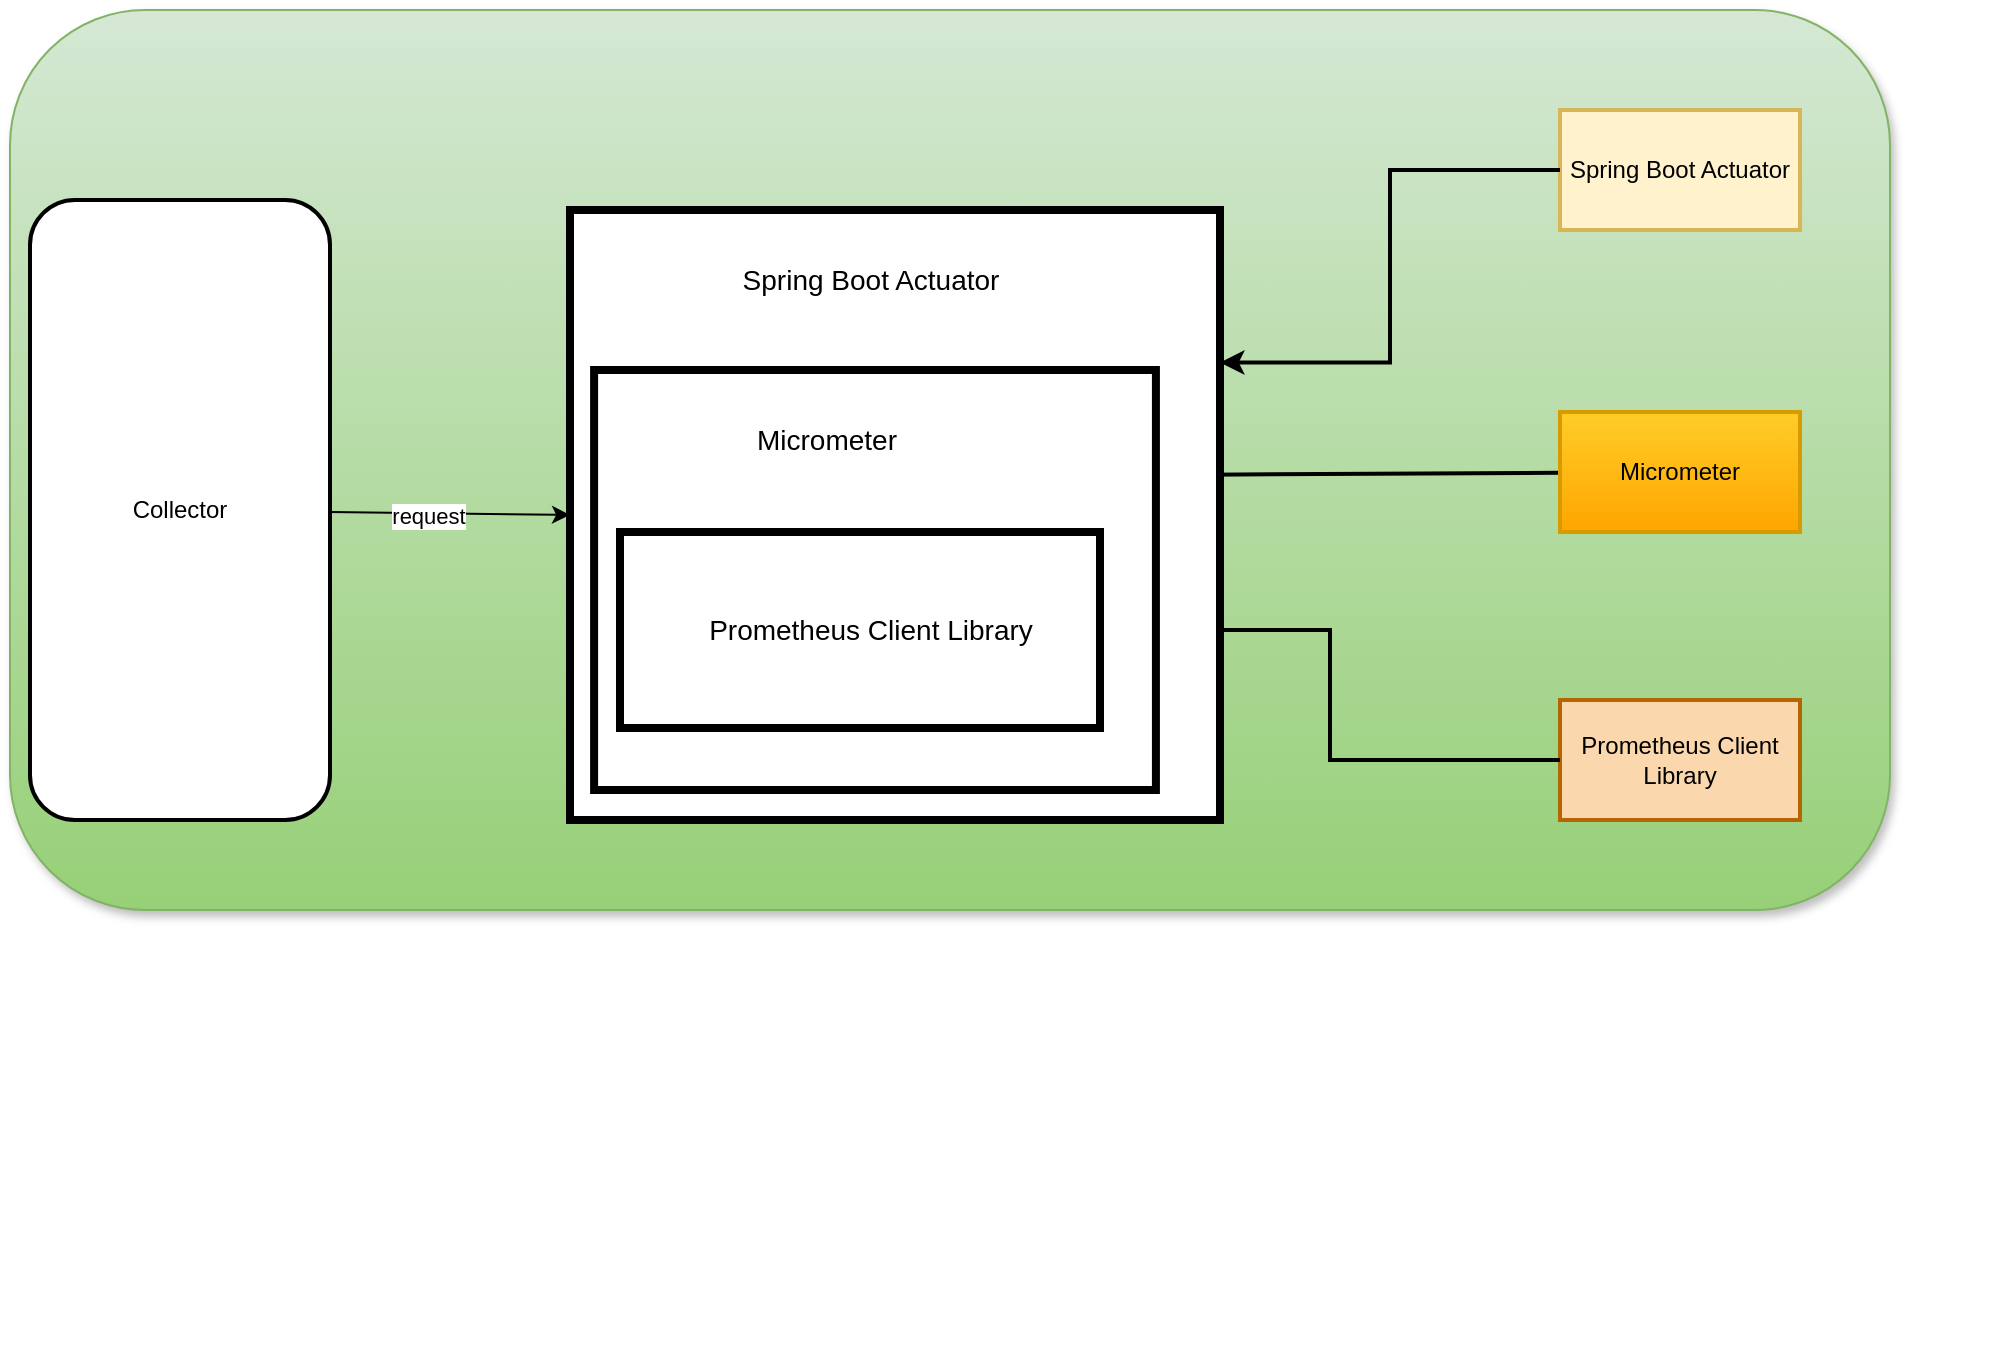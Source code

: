 <mxfile version="24.4.4" type="github">
  <diagram name="第 1 页" id="oehu3PluOj4CI8i6IwNQ">
    <mxGraphModel dx="1194" dy="765" grid="1" gridSize="10" guides="1" tooltips="1" connect="1" arrows="1" fold="1" page="1" pageScale="1" pageWidth="827" pageHeight="1169" math="0" shadow="0">
      <root>
        <mxCell id="0" />
        <mxCell id="1" parent="0" />
        <mxCell id="i_wJAvA_AS-A34rhZKak-19" value="" style="rounded=1;whiteSpace=wrap;html=1;fillColor=#d5e8d4;gradientColor=#97d077;strokeColor=#82b366;glass=0;shadow=1;perimeter=rhombusPerimeter;imageWidth=24;fillOpacity=100;noLabel=0;" vertex="1" parent="1">
          <mxGeometry x="10" y="20" width="940" height="450" as="geometry" />
        </mxCell>
        <mxCell id="i_wJAvA_AS-A34rhZKak-3" value="Spring Boot Actuator" style="rounded=0;whiteSpace=wrap;html=1;fillColor=#fff2cc;strokeColor=#d6b656;strokeWidth=2;" vertex="1" parent="1">
          <mxGeometry x="785" y="70" width="120" height="60" as="geometry" />
        </mxCell>
        <mxCell id="i_wJAvA_AS-A34rhZKak-36" style="rounded=0;orthogonalLoop=1;jettySize=auto;html=1;entryX=1;entryY=0.25;entryDx=0;entryDy=0;strokeWidth=2;" edge="1" parent="1" source="i_wJAvA_AS-A34rhZKak-4" target="i_wJAvA_AS-A34rhZKak-24">
          <mxGeometry relative="1" as="geometry" />
        </mxCell>
        <mxCell id="i_wJAvA_AS-A34rhZKak-4" value="Micrometer" style="rounded=0;whiteSpace=wrap;html=1;fillColor=#ffcd28;strokeColor=#d79b00;gradientColor=#ffa500;strokeWidth=2;" vertex="1" parent="1">
          <mxGeometry x="785" y="221" width="120" height="60" as="geometry" />
        </mxCell>
        <mxCell id="i_wJAvA_AS-A34rhZKak-5" value="Prometheus Client Library" style="rounded=0;whiteSpace=wrap;html=1;fillColor=#fad7ac;strokeColor=#b46504;strokeWidth=2;" vertex="1" parent="1">
          <mxGeometry x="785" y="365" width="120" height="60" as="geometry" />
        </mxCell>
        <mxCell id="i_wJAvA_AS-A34rhZKak-18" style="edgeStyle=orthogonalEdgeStyle;rounded=0;orthogonalLoop=1;jettySize=auto;html=1;entryX=1;entryY=0.25;entryDx=0;entryDy=0;strokeWidth=2;" edge="1" parent="1" source="i_wJAvA_AS-A34rhZKak-3" target="i_wJAvA_AS-A34rhZKak-22">
          <mxGeometry relative="1" as="geometry">
            <mxPoint x="595" y="90" as="targetPoint" />
          </mxGeometry>
        </mxCell>
        <mxCell id="i_wJAvA_AS-A34rhZKak-16" style="edgeStyle=orthogonalEdgeStyle;rounded=0;orthogonalLoop=1;jettySize=auto;html=1;entryX=1;entryY=0.5;entryDx=0;entryDy=0;strokeWidth=2;" edge="1" parent="1" source="i_wJAvA_AS-A34rhZKak-5" target="i_wJAvA_AS-A34rhZKak-25">
          <mxGeometry relative="1" as="geometry">
            <mxPoint x="435" y="300" as="targetPoint" />
          </mxGeometry>
        </mxCell>
        <mxCell id="i_wJAvA_AS-A34rhZKak-39" style="rounded=0;orthogonalLoop=1;jettySize=auto;html=1;entryX=0;entryY=0.5;entryDx=0;entryDy=0;" edge="1" parent="1" source="i_wJAvA_AS-A34rhZKak-37" target="i_wJAvA_AS-A34rhZKak-22">
          <mxGeometry relative="1" as="geometry" />
        </mxCell>
        <mxCell id="i_wJAvA_AS-A34rhZKak-40" value="request" style="edgeLabel;html=1;align=center;verticalAlign=middle;resizable=0;points=[];" vertex="1" connectable="0" parent="i_wJAvA_AS-A34rhZKak-39">
          <mxGeometry x="-0.183" y="-1" relative="1" as="geometry">
            <mxPoint as="offset" />
          </mxGeometry>
        </mxCell>
        <mxCell id="i_wJAvA_AS-A34rhZKak-37" value="Collector" style="rounded=1;whiteSpace=wrap;html=1;strokeWidth=2;" vertex="1" parent="1">
          <mxGeometry x="20" y="115" width="150" height="310" as="geometry" />
        </mxCell>
        <mxCell id="i_wJAvA_AS-A34rhZKak-38" value="" style="group" vertex="1" connectable="0" parent="1">
          <mxGeometry x="290" y="120" width="710" height="570" as="geometry" />
        </mxCell>
        <mxCell id="i_wJAvA_AS-A34rhZKak-33" value="" style="group" vertex="1" connectable="0" parent="i_wJAvA_AS-A34rhZKak-38">
          <mxGeometry width="710" height="390" as="geometry" />
        </mxCell>
        <mxCell id="i_wJAvA_AS-A34rhZKak-22" value="" style="rounded=0;whiteSpace=wrap;html=1;strokeWidth=4;" vertex="1" parent="i_wJAvA_AS-A34rhZKak-33">
          <mxGeometry width="325" height="305" as="geometry" />
        </mxCell>
        <mxCell id="i_wJAvA_AS-A34rhZKak-23" value="&lt;font style=&quot;font-size: 14px;&quot;&gt;Spring Boot Actuator&lt;/font&gt;" style="text;html=1;align=center;verticalAlign=middle;resizable=0;points=[];autosize=1;strokeColor=none;fillColor=none;" vertex="1" parent="i_wJAvA_AS-A34rhZKak-33">
          <mxGeometry x="74.59" y="20" width="150" height="30" as="geometry" />
        </mxCell>
        <mxCell id="i_wJAvA_AS-A34rhZKak-32" value="" style="group" vertex="1" connectable="0" parent="i_wJAvA_AS-A34rhZKak-38">
          <mxGeometry x="12.05" y="80" width="667.95" height="490" as="geometry" />
        </mxCell>
        <mxCell id="i_wJAvA_AS-A34rhZKak-24" value="" style="rounded=0;whiteSpace=wrap;html=1;strokeWidth=4;" vertex="1" parent="i_wJAvA_AS-A34rhZKak-32">
          <mxGeometry width="280.91" height="210" as="geometry" />
        </mxCell>
        <mxCell id="i_wJAvA_AS-A34rhZKak-31" value="&lt;font style=&quot;font-size: 14px;&quot;&gt;Micrometer&lt;/font&gt;" style="text;html=1;align=center;verticalAlign=middle;resizable=0;points=[];autosize=1;strokeColor=none;fillColor=none;" vertex="1" parent="i_wJAvA_AS-A34rhZKak-32">
          <mxGeometry x="70.91" y="20" width="90" height="30" as="geometry" />
        </mxCell>
        <mxCell id="i_wJAvA_AS-A34rhZKak-28" value="" style="group" vertex="1" connectable="0" parent="i_wJAvA_AS-A34rhZKak-38">
          <mxGeometry x="25" y="161" width="240" height="98" as="geometry" />
        </mxCell>
        <mxCell id="i_wJAvA_AS-A34rhZKak-25" value="" style="rounded=0;whiteSpace=wrap;html=1;strokeWidth=4;" vertex="1" parent="i_wJAvA_AS-A34rhZKak-28">
          <mxGeometry width="240.0" height="98" as="geometry" />
        </mxCell>
        <mxCell id="i_wJAvA_AS-A34rhZKak-27" value="&lt;font style=&quot;font-size: 14px;&quot;&gt;Prometheus Client Library&lt;/font&gt;" style="text;html=1;align=center;verticalAlign=middle;whiteSpace=wrap;rounded=0;strokeWidth=4;" vertex="1" parent="i_wJAvA_AS-A34rhZKak-28">
          <mxGeometry x="21.818" y="29" width="207.273" height="40" as="geometry" />
        </mxCell>
      </root>
    </mxGraphModel>
  </diagram>
</mxfile>
